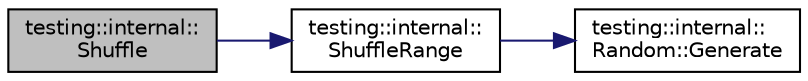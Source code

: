 digraph "testing::internal::Shuffle"
{
 // LATEX_PDF_SIZE
  bgcolor="transparent";
  edge [fontname="Helvetica",fontsize="10",labelfontname="Helvetica",labelfontsize="10"];
  node [fontname="Helvetica",fontsize="10",shape=record];
  rankdir="LR";
  Node1 [label="testing::internal::\lShuffle",height=0.2,width=0.4,color="black", fillcolor="grey75", style="filled", fontcolor="black",tooltip=" "];
  Node1 -> Node2 [color="midnightblue",fontsize="10",style="solid",fontname="Helvetica"];
  Node2 [label="testing::internal::\lShuffleRange",height=0.2,width=0.4,color="black",URL="$namespacetesting_1_1internal.html#a0e1d3dc36138a591769412d4c7779861",tooltip=" "];
  Node2 -> Node3 [color="midnightblue",fontsize="10",style="solid",fontname="Helvetica"];
  Node3 [label="testing::internal::\lRandom::Generate",height=0.2,width=0.4,color="black",URL="$classtesting_1_1internal_1_1Random.html#a882b0d1ba8659d7ff09862f2394cf443",tooltip=" "];
}
